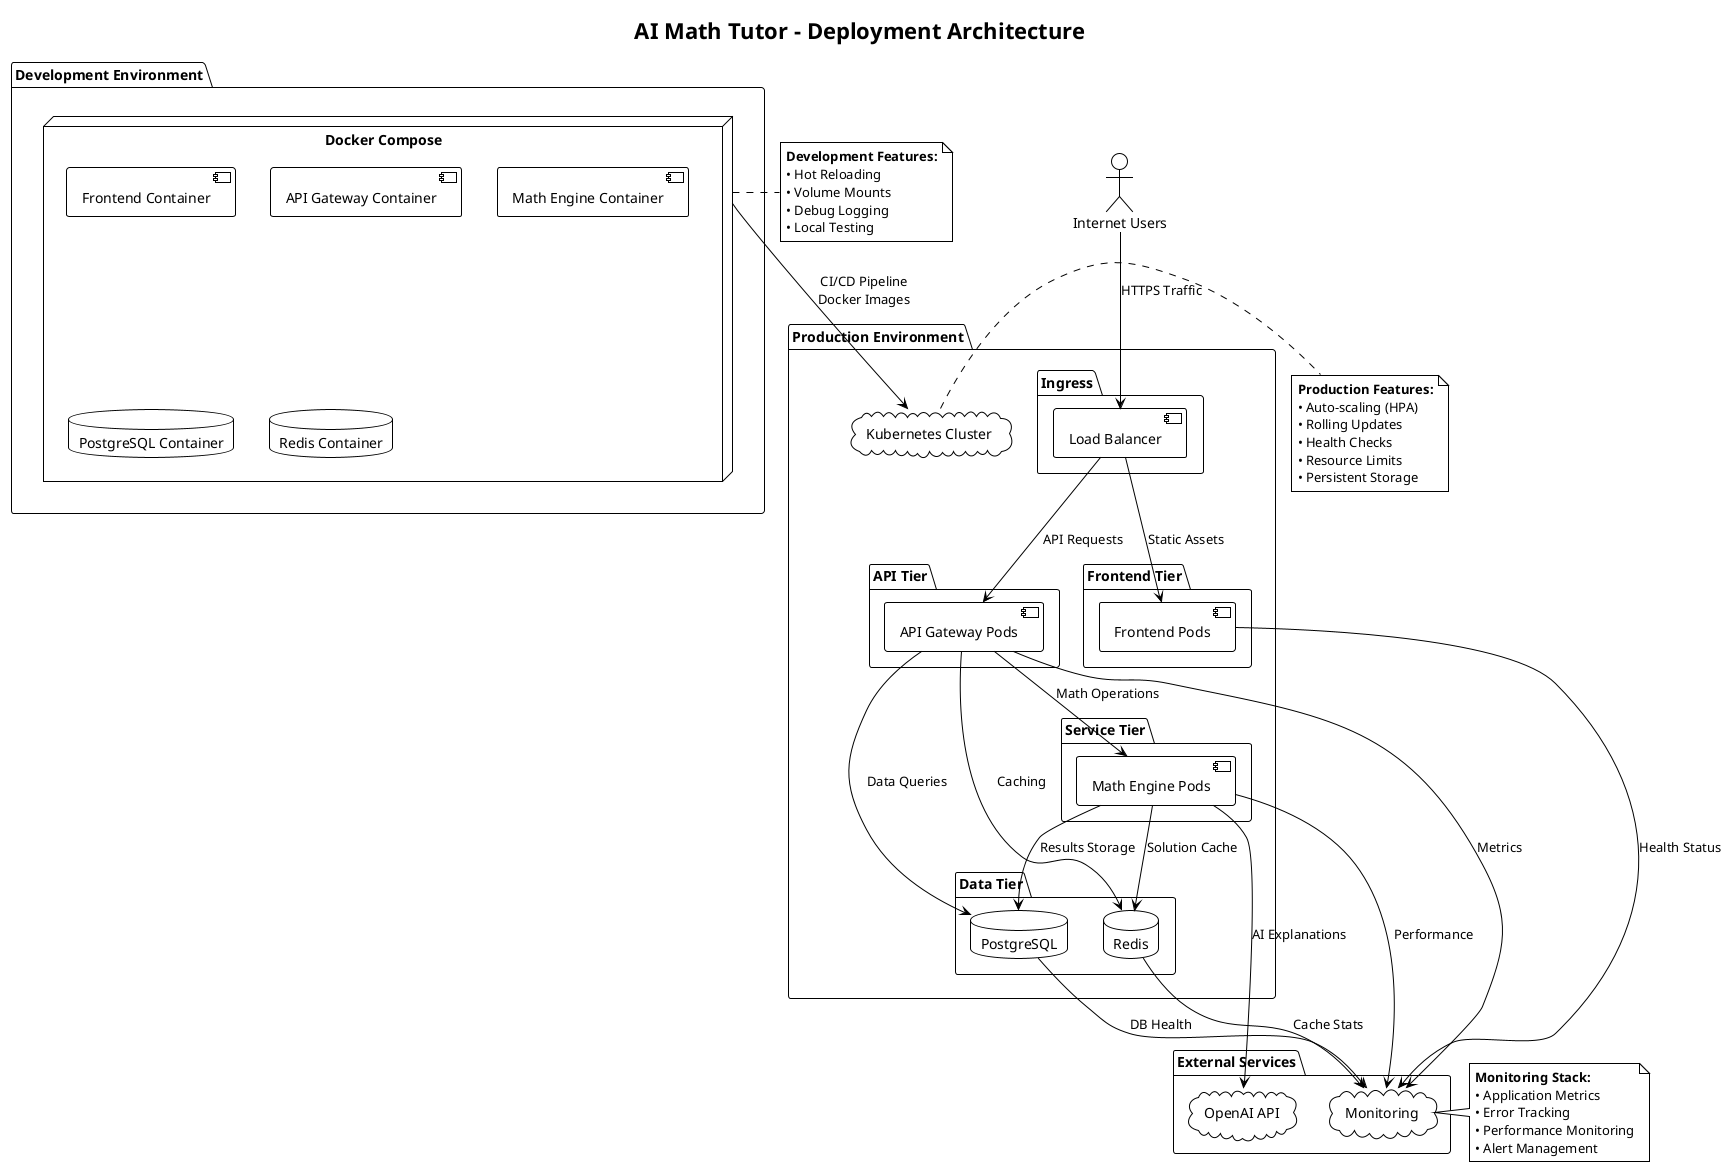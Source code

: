 @startuml Deployment Architecture
!theme plain
title AI Math Tutor - Deployment Architecture

package "Development Environment" {
  node "Docker Compose" as dev {
    component "Frontend Container" as dev_frontend
    component "API Gateway Container" as dev_api  
    component "Math Engine Container" as dev_math
    database "PostgreSQL Container" as dev_db
    database "Redis Container" as dev_redis
  }
}

package "Production Environment" {
  cloud "Kubernetes Cluster" as k8s
  
  package "Frontend Tier" {
    [Frontend Pods] as frontend_pods
  }
  
  package "API Tier" {
    [API Gateway Pods] as api_pods
  }
  
  package "Service Tier" {
    [Math Engine Pods] as math_pods
  }
  
  package "Data Tier" {
    database "PostgreSQL" as prod_db
    database "Redis" as prod_cache
  }
  
  package "Ingress" {
    [Load Balancer] as lb
  }
}

package "External Services" {
  cloud "OpenAI API" as openai_prod
  cloud "Monitoring" as monitoring
}

' Development Flow
dev --> k8s : "CI/CD Pipeline\nDocker Images"

' Production Flow
actor "Internet Users" as internet
internet --> lb : "HTTPS Traffic"
lb --> frontend_pods : "Static Assets"
lb --> api_pods : "API Requests"
api_pods --> math_pods : "Math Operations"
api_pods --> prod_db : "Data Queries"
api_pods --> prod_cache : "Caching"
math_pods --> prod_db : "Results Storage"
math_pods --> prod_cache : "Solution Cache"
math_pods --> openai_prod : "AI Explanations"

' Monitoring
frontend_pods --> monitoring : "Health Status"
api_pods --> monitoring : "Metrics"
math_pods --> monitoring : "Performance"
prod_db --> monitoring : "DB Health"
prod_cache --> monitoring : "Cache Stats"

note right of dev
  **Development Features:**
  • Hot Reloading
  • Volume Mounts
  • Debug Logging
  • Local Testing
end note

note right of k8s
  **Production Features:**
  • Auto-scaling (HPA)
  • Rolling Updates
  • Health Checks
  • Resource Limits
  • Persistent Storage
end note

note right of monitoring
  **Monitoring Stack:**
  • Application Metrics
  • Error Tracking
  • Performance Monitoring
  • Alert Management
end note

@enduml